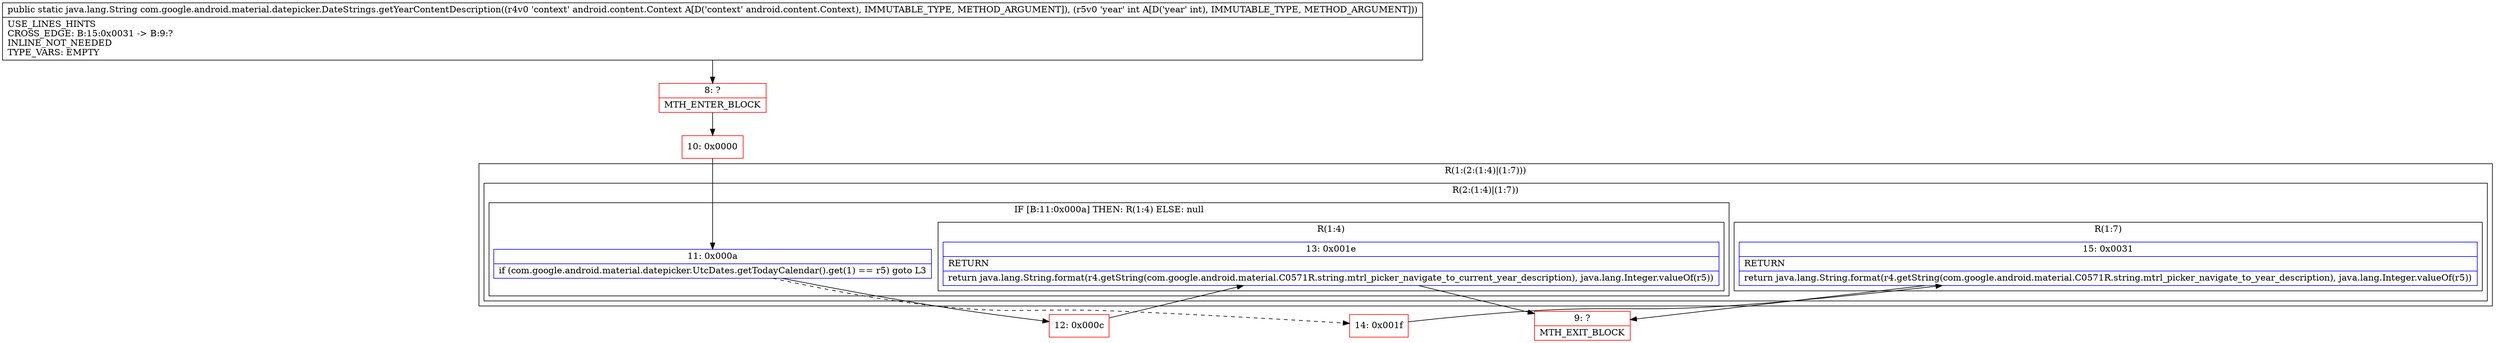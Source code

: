 digraph "CFG forcom.google.android.material.datepicker.DateStrings.getYearContentDescription(Landroid\/content\/Context;I)Ljava\/lang\/String;" {
subgraph cluster_Region_2082350025 {
label = "R(1:(2:(1:4)|(1:7)))";
node [shape=record,color=blue];
subgraph cluster_Region_661846756 {
label = "R(2:(1:4)|(1:7))";
node [shape=record,color=blue];
subgraph cluster_IfRegion_1781651541 {
label = "IF [B:11:0x000a] THEN: R(1:4) ELSE: null";
node [shape=record,color=blue];
Node_11 [shape=record,label="{11\:\ 0x000a|if (com.google.android.material.datepicker.UtcDates.getTodayCalendar().get(1) == r5) goto L3\l}"];
subgraph cluster_Region_599809124 {
label = "R(1:4)";
node [shape=record,color=blue];
Node_13 [shape=record,label="{13\:\ 0x001e|RETURN\l|return java.lang.String.format(r4.getString(com.google.android.material.C0571R.string.mtrl_picker_navigate_to_current_year_description), java.lang.Integer.valueOf(r5))\l}"];
}
}
subgraph cluster_Region_776811454 {
label = "R(1:7)";
node [shape=record,color=blue];
Node_15 [shape=record,label="{15\:\ 0x0031|RETURN\l|return java.lang.String.format(r4.getString(com.google.android.material.C0571R.string.mtrl_picker_navigate_to_year_description), java.lang.Integer.valueOf(r5))\l}"];
}
}
}
Node_8 [shape=record,color=red,label="{8\:\ ?|MTH_ENTER_BLOCK\l}"];
Node_10 [shape=record,color=red,label="{10\:\ 0x0000}"];
Node_12 [shape=record,color=red,label="{12\:\ 0x000c}"];
Node_9 [shape=record,color=red,label="{9\:\ ?|MTH_EXIT_BLOCK\l}"];
Node_14 [shape=record,color=red,label="{14\:\ 0x001f}"];
MethodNode[shape=record,label="{public static java.lang.String com.google.android.material.datepicker.DateStrings.getYearContentDescription((r4v0 'context' android.content.Context A[D('context' android.content.Context), IMMUTABLE_TYPE, METHOD_ARGUMENT]), (r5v0 'year' int A[D('year' int), IMMUTABLE_TYPE, METHOD_ARGUMENT]))  | USE_LINES_HINTS\lCROSS_EDGE: B:15:0x0031 \-\> B:9:?\lINLINE_NOT_NEEDED\lTYPE_VARS: EMPTY\l}"];
MethodNode -> Node_8;Node_11 -> Node_12;
Node_11 -> Node_14[style=dashed];
Node_13 -> Node_9;
Node_15 -> Node_9;
Node_8 -> Node_10;
Node_10 -> Node_11;
Node_12 -> Node_13;
Node_14 -> Node_15;
}

